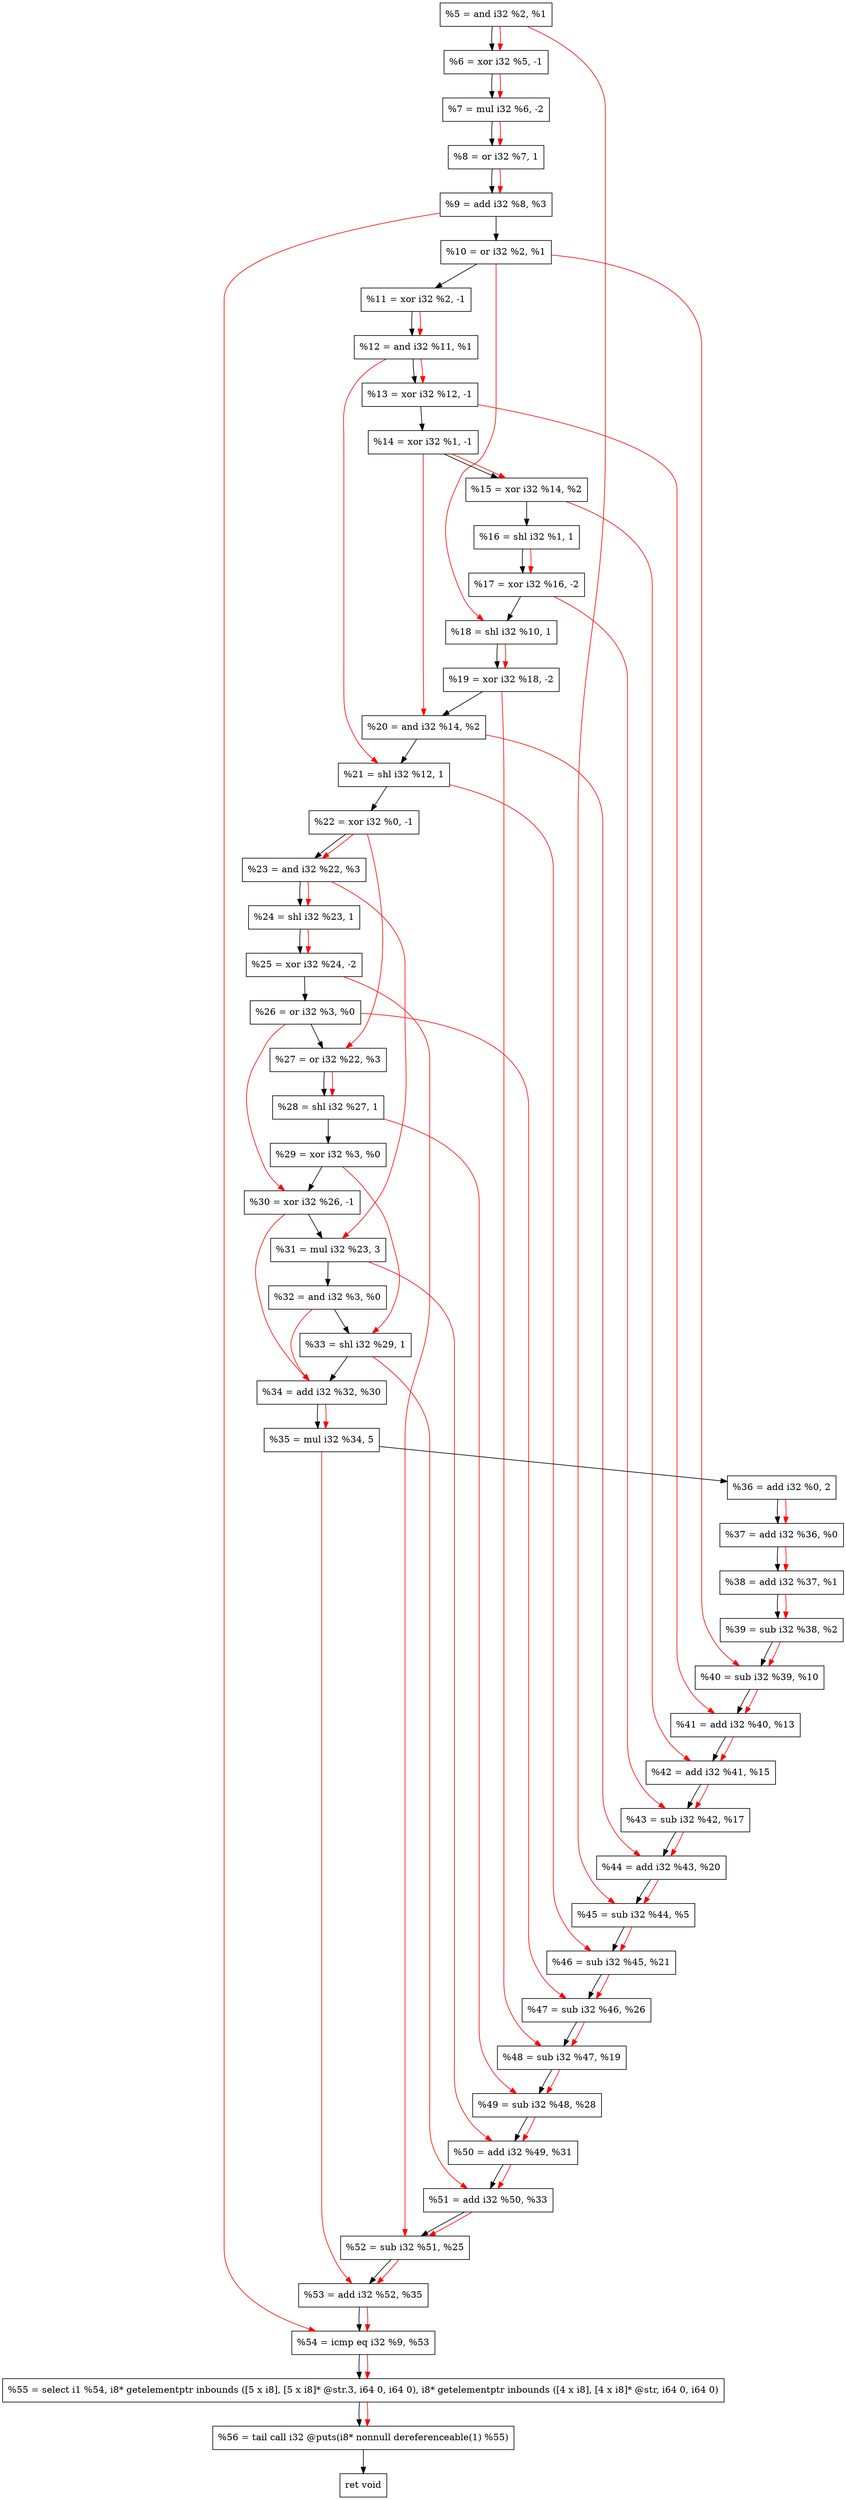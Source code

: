digraph "DFG for'crackme' function" {
	Node0x133c780[shape=record, label="  %5 = and i32 %2, %1"];
	Node0x133ce00[shape=record, label="  %6 = xor i32 %5, -1"];
	Node0x133cea0[shape=record, label="  %7 = mul i32 %6, -2"];
	Node0x133cf40[shape=record, label="  %8 = or i32 %7, 1"];
	Node0x133cfb0[shape=record, label="  %9 = add i32 %8, %3"];
	Node0x133d020[shape=record, label="  %10 = or i32 %2, %1"];
	Node0x133d090[shape=record, label="  %11 = xor i32 %2, -1"];
	Node0x133d100[shape=record, label="  %12 = and i32 %11, %1"];
	Node0x133d170[shape=record, label="  %13 = xor i32 %12, -1"];
	Node0x133d1e0[shape=record, label="  %14 = xor i32 %1, -1"];
	Node0x133d250[shape=record, label="  %15 = xor i32 %14, %2"];
	Node0x133d2c0[shape=record, label="  %16 = shl i32 %1, 1"];
	Node0x133d330[shape=record, label="  %17 = xor i32 %16, -2"];
	Node0x133d3a0[shape=record, label="  %18 = shl i32 %10, 1"];
	Node0x133d410[shape=record, label="  %19 = xor i32 %18, -2"];
	Node0x133d480[shape=record, label="  %20 = and i32 %14, %2"];
	Node0x133d4f0[shape=record, label="  %21 = shl i32 %12, 1"];
	Node0x133d560[shape=record, label="  %22 = xor i32 %0, -1"];
	Node0x133d5d0[shape=record, label="  %23 = and i32 %22, %3"];
	Node0x133d640[shape=record, label="  %24 = shl i32 %23, 1"];
	Node0x133d6b0[shape=record, label="  %25 = xor i32 %24, -2"];
	Node0x133d720[shape=record, label="  %26 = or i32 %3, %0"];
	Node0x133d790[shape=record, label="  %27 = or i32 %22, %3"];
	Node0x133d800[shape=record, label="  %28 = shl i32 %27, 1"];
	Node0x133d870[shape=record, label="  %29 = xor i32 %3, %0"];
	Node0x133d8e0[shape=record, label="  %30 = xor i32 %26, -1"];
	Node0x133d980[shape=record, label="  %31 = mul i32 %23, 3"];
	Node0x133d9f0[shape=record, label="  %32 = and i32 %3, %0"];
	Node0x133dc70[shape=record, label="  %33 = shl i32 %29, 1"];
	Node0x133dce0[shape=record, label="  %34 = add i32 %32, %30"];
	Node0x133dd80[shape=record, label="  %35 = mul i32 %34, 5"];
	Node0x133de20[shape=record, label="  %36 = add i32 %0, 2"];
	Node0x133de90[shape=record, label="  %37 = add i32 %36, %0"];
	Node0x133df00[shape=record, label="  %38 = add i32 %37, %1"];
	Node0x133df70[shape=record, label="  %39 = sub i32 %38, %2"];
	Node0x133dfe0[shape=record, label="  %40 = sub i32 %39, %10"];
	Node0x133e050[shape=record, label="  %41 = add i32 %40, %13"];
	Node0x133e0c0[shape=record, label="  %42 = add i32 %41, %15"];
	Node0x133e130[shape=record, label="  %43 = sub i32 %42, %17"];
	Node0x133e1a0[shape=record, label="  %44 = add i32 %43, %20"];
	Node0x133e210[shape=record, label="  %45 = sub i32 %44, %5"];
	Node0x133e280[shape=record, label="  %46 = sub i32 %45, %21"];
	Node0x133e2f0[shape=record, label="  %47 = sub i32 %46, %26"];
	Node0x133e360[shape=record, label="  %48 = sub i32 %47, %19"];
	Node0x133e3d0[shape=record, label="  %49 = sub i32 %48, %28"];
	Node0x133e440[shape=record, label="  %50 = add i32 %49, %31"];
	Node0x133e4b0[shape=record, label="  %51 = add i32 %50, %33"];
	Node0x133e520[shape=record, label="  %52 = sub i32 %51, %25"];
	Node0x133e590[shape=record, label="  %53 = add i32 %52, %35"];
	Node0x133e600[shape=record, label="  %54 = icmp eq i32 %9, %53"];
	Node0x12dd268[shape=record, label="  %55 = select i1 %54, i8* getelementptr inbounds ([5 x i8], [5 x i8]* @str.3, i64 0, i64 0), i8* getelementptr inbounds ([4 x i8], [4 x i8]* @str, i64 0, i64 0)"];
	Node0x133eaa0[shape=record, label="  %56 = tail call i32 @puts(i8* nonnull dereferenceable(1) %55)"];
	Node0x133eaf0[shape=record, label="  ret void"];
	Node0x133c780 -> Node0x133ce00;
	Node0x133ce00 -> Node0x133cea0;
	Node0x133cea0 -> Node0x133cf40;
	Node0x133cf40 -> Node0x133cfb0;
	Node0x133cfb0 -> Node0x133d020;
	Node0x133d020 -> Node0x133d090;
	Node0x133d090 -> Node0x133d100;
	Node0x133d100 -> Node0x133d170;
	Node0x133d170 -> Node0x133d1e0;
	Node0x133d1e0 -> Node0x133d250;
	Node0x133d250 -> Node0x133d2c0;
	Node0x133d2c0 -> Node0x133d330;
	Node0x133d330 -> Node0x133d3a0;
	Node0x133d3a0 -> Node0x133d410;
	Node0x133d410 -> Node0x133d480;
	Node0x133d480 -> Node0x133d4f0;
	Node0x133d4f0 -> Node0x133d560;
	Node0x133d560 -> Node0x133d5d0;
	Node0x133d5d0 -> Node0x133d640;
	Node0x133d640 -> Node0x133d6b0;
	Node0x133d6b0 -> Node0x133d720;
	Node0x133d720 -> Node0x133d790;
	Node0x133d790 -> Node0x133d800;
	Node0x133d800 -> Node0x133d870;
	Node0x133d870 -> Node0x133d8e0;
	Node0x133d8e0 -> Node0x133d980;
	Node0x133d980 -> Node0x133d9f0;
	Node0x133d9f0 -> Node0x133dc70;
	Node0x133dc70 -> Node0x133dce0;
	Node0x133dce0 -> Node0x133dd80;
	Node0x133dd80 -> Node0x133de20;
	Node0x133de20 -> Node0x133de90;
	Node0x133de90 -> Node0x133df00;
	Node0x133df00 -> Node0x133df70;
	Node0x133df70 -> Node0x133dfe0;
	Node0x133dfe0 -> Node0x133e050;
	Node0x133e050 -> Node0x133e0c0;
	Node0x133e0c0 -> Node0x133e130;
	Node0x133e130 -> Node0x133e1a0;
	Node0x133e1a0 -> Node0x133e210;
	Node0x133e210 -> Node0x133e280;
	Node0x133e280 -> Node0x133e2f0;
	Node0x133e2f0 -> Node0x133e360;
	Node0x133e360 -> Node0x133e3d0;
	Node0x133e3d0 -> Node0x133e440;
	Node0x133e440 -> Node0x133e4b0;
	Node0x133e4b0 -> Node0x133e520;
	Node0x133e520 -> Node0x133e590;
	Node0x133e590 -> Node0x133e600;
	Node0x133e600 -> Node0x12dd268;
	Node0x12dd268 -> Node0x133eaa0;
	Node0x133eaa0 -> Node0x133eaf0;
edge [color=red]
	Node0x133c780 -> Node0x133ce00;
	Node0x133ce00 -> Node0x133cea0;
	Node0x133cea0 -> Node0x133cf40;
	Node0x133cf40 -> Node0x133cfb0;
	Node0x133d090 -> Node0x133d100;
	Node0x133d100 -> Node0x133d170;
	Node0x133d1e0 -> Node0x133d250;
	Node0x133d2c0 -> Node0x133d330;
	Node0x133d020 -> Node0x133d3a0;
	Node0x133d3a0 -> Node0x133d410;
	Node0x133d1e0 -> Node0x133d480;
	Node0x133d100 -> Node0x133d4f0;
	Node0x133d560 -> Node0x133d5d0;
	Node0x133d5d0 -> Node0x133d640;
	Node0x133d640 -> Node0x133d6b0;
	Node0x133d560 -> Node0x133d790;
	Node0x133d790 -> Node0x133d800;
	Node0x133d720 -> Node0x133d8e0;
	Node0x133d5d0 -> Node0x133d980;
	Node0x133d870 -> Node0x133dc70;
	Node0x133d9f0 -> Node0x133dce0;
	Node0x133d8e0 -> Node0x133dce0;
	Node0x133dce0 -> Node0x133dd80;
	Node0x133de20 -> Node0x133de90;
	Node0x133de90 -> Node0x133df00;
	Node0x133df00 -> Node0x133df70;
	Node0x133df70 -> Node0x133dfe0;
	Node0x133d020 -> Node0x133dfe0;
	Node0x133dfe0 -> Node0x133e050;
	Node0x133d170 -> Node0x133e050;
	Node0x133e050 -> Node0x133e0c0;
	Node0x133d250 -> Node0x133e0c0;
	Node0x133e0c0 -> Node0x133e130;
	Node0x133d330 -> Node0x133e130;
	Node0x133e130 -> Node0x133e1a0;
	Node0x133d480 -> Node0x133e1a0;
	Node0x133e1a0 -> Node0x133e210;
	Node0x133c780 -> Node0x133e210;
	Node0x133e210 -> Node0x133e280;
	Node0x133d4f0 -> Node0x133e280;
	Node0x133e280 -> Node0x133e2f0;
	Node0x133d720 -> Node0x133e2f0;
	Node0x133e2f0 -> Node0x133e360;
	Node0x133d410 -> Node0x133e360;
	Node0x133e360 -> Node0x133e3d0;
	Node0x133d800 -> Node0x133e3d0;
	Node0x133e3d0 -> Node0x133e440;
	Node0x133d980 -> Node0x133e440;
	Node0x133e440 -> Node0x133e4b0;
	Node0x133dc70 -> Node0x133e4b0;
	Node0x133e4b0 -> Node0x133e520;
	Node0x133d6b0 -> Node0x133e520;
	Node0x133e520 -> Node0x133e590;
	Node0x133dd80 -> Node0x133e590;
	Node0x133cfb0 -> Node0x133e600;
	Node0x133e590 -> Node0x133e600;
	Node0x133e600 -> Node0x12dd268;
	Node0x12dd268 -> Node0x133eaa0;
}
